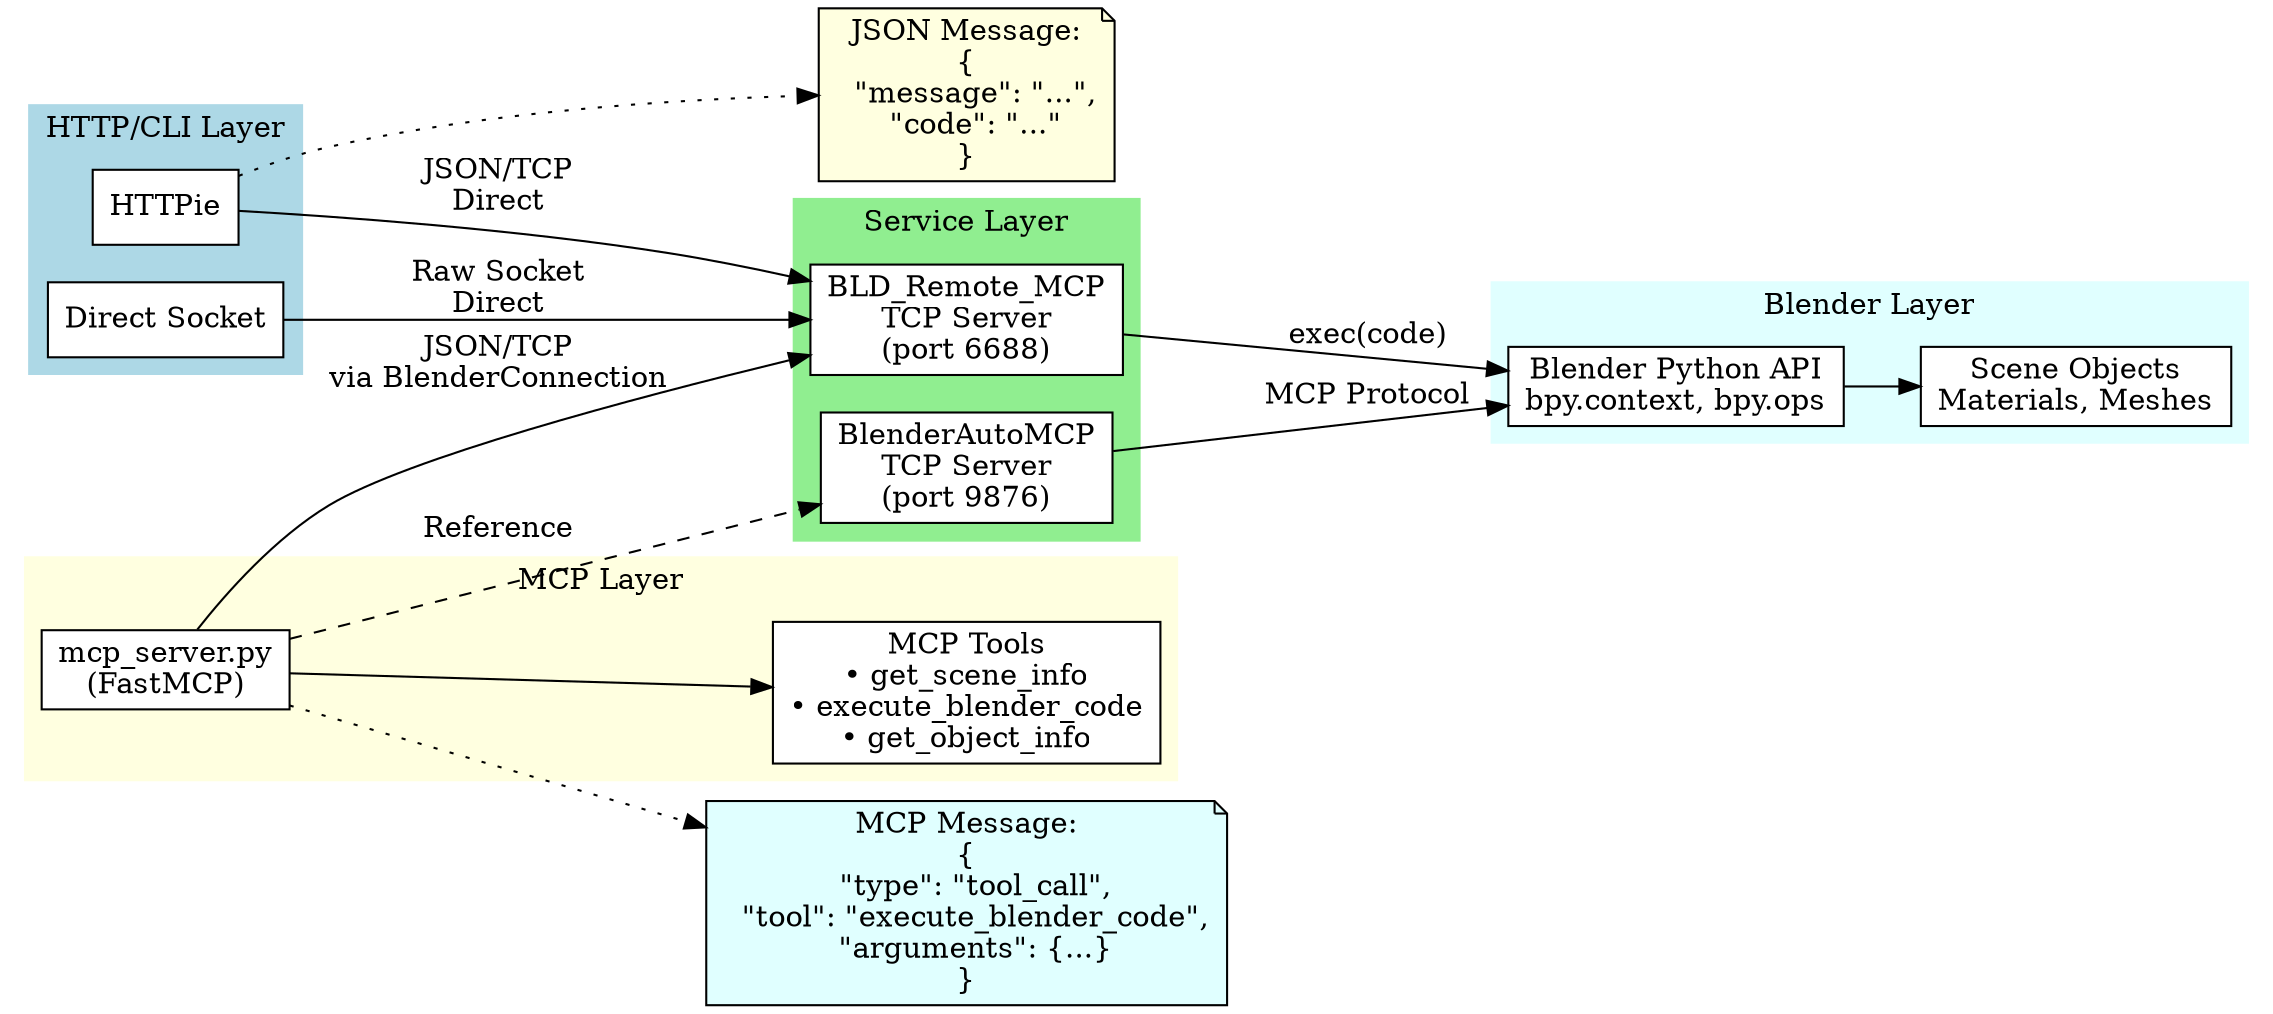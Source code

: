 digraph ProtocolFlow {
    rankdir=LR;
    node [shape=box, style=filled];
    
    // HTTP/CLI Layer
    subgraph cluster_http {
        label="HTTP/CLI Layer";
        style=filled;
        color=lightblue;
        
        HTTPie [fillcolor=white];
        Socket [label="Direct Socket", fillcolor=white];
    }
    
    // MCP Layer  
    subgraph cluster_mcp {
        label="MCP Layer";
        style=filled;
        color=lightyellow;
        
        FastMCP [label="mcp_server.py\n(FastMCP)", fillcolor=white];
        MCP_Tools [label="MCP Tools\n• get_scene_info\n• execute_blender_code\n• get_object_info", fillcolor=white];
        
        FastMCP -> MCP_Tools;
    }
    
    // Service Layer
    subgraph cluster_service {
        label="Service Layer";
        style=filled;
        color=lightgreen;
        
        BLD_TCP [label="BLD_Remote_MCP\nTCP Server\n(port 6688)", fillcolor=white];
        Auto_TCP [label="BlenderAutoMCP\nTCP Server\n(port 9876)", fillcolor=white];
    }
    
    // Blender Layer
    subgraph cluster_blender {
        label="Blender Layer";
        style=filled;
        color=lightcyan;
        
        Python_API [label="Blender Python API\nbpy.context, bpy.ops", fillcolor=white];
        Scene [label="Scene Objects\nMaterials, Meshes", fillcolor=white];
        
        Python_API -> Scene;
    }
    
    // Connections
    HTTPie -> BLD_TCP [label="JSON/TCP\nDirect"];
    Socket -> BLD_TCP [label="Raw Socket\nDirect"];
    
    FastMCP -> BLD_TCP [label="JSON/TCP\nvia BlenderConnection"];
    FastMCP -> Auto_TCP [label="Reference", style=dashed];
    
    BLD_TCP -> Python_API [label="exec(code)"];
    Auto_TCP -> Python_API [label="MCP Protocol"];
    
    // Message format annotations
    JSON_Msg [label="JSON Message:\n{\n  \"message\": \"...\",\n  \"code\": \"...\"\n}", shape=note, fillcolor=lightyellow];
    
    MCP_Msg [label="MCP Message:\n{\n  \"type\": \"tool_call\",\n  \"tool\": \"execute_blender_code\",\n  \"arguments\": {...}\n}", shape=note, fillcolor=lightcyan];
    
    HTTPie -> JSON_Msg [style=dotted];
    FastMCP -> MCP_Msg [style=dotted];
}